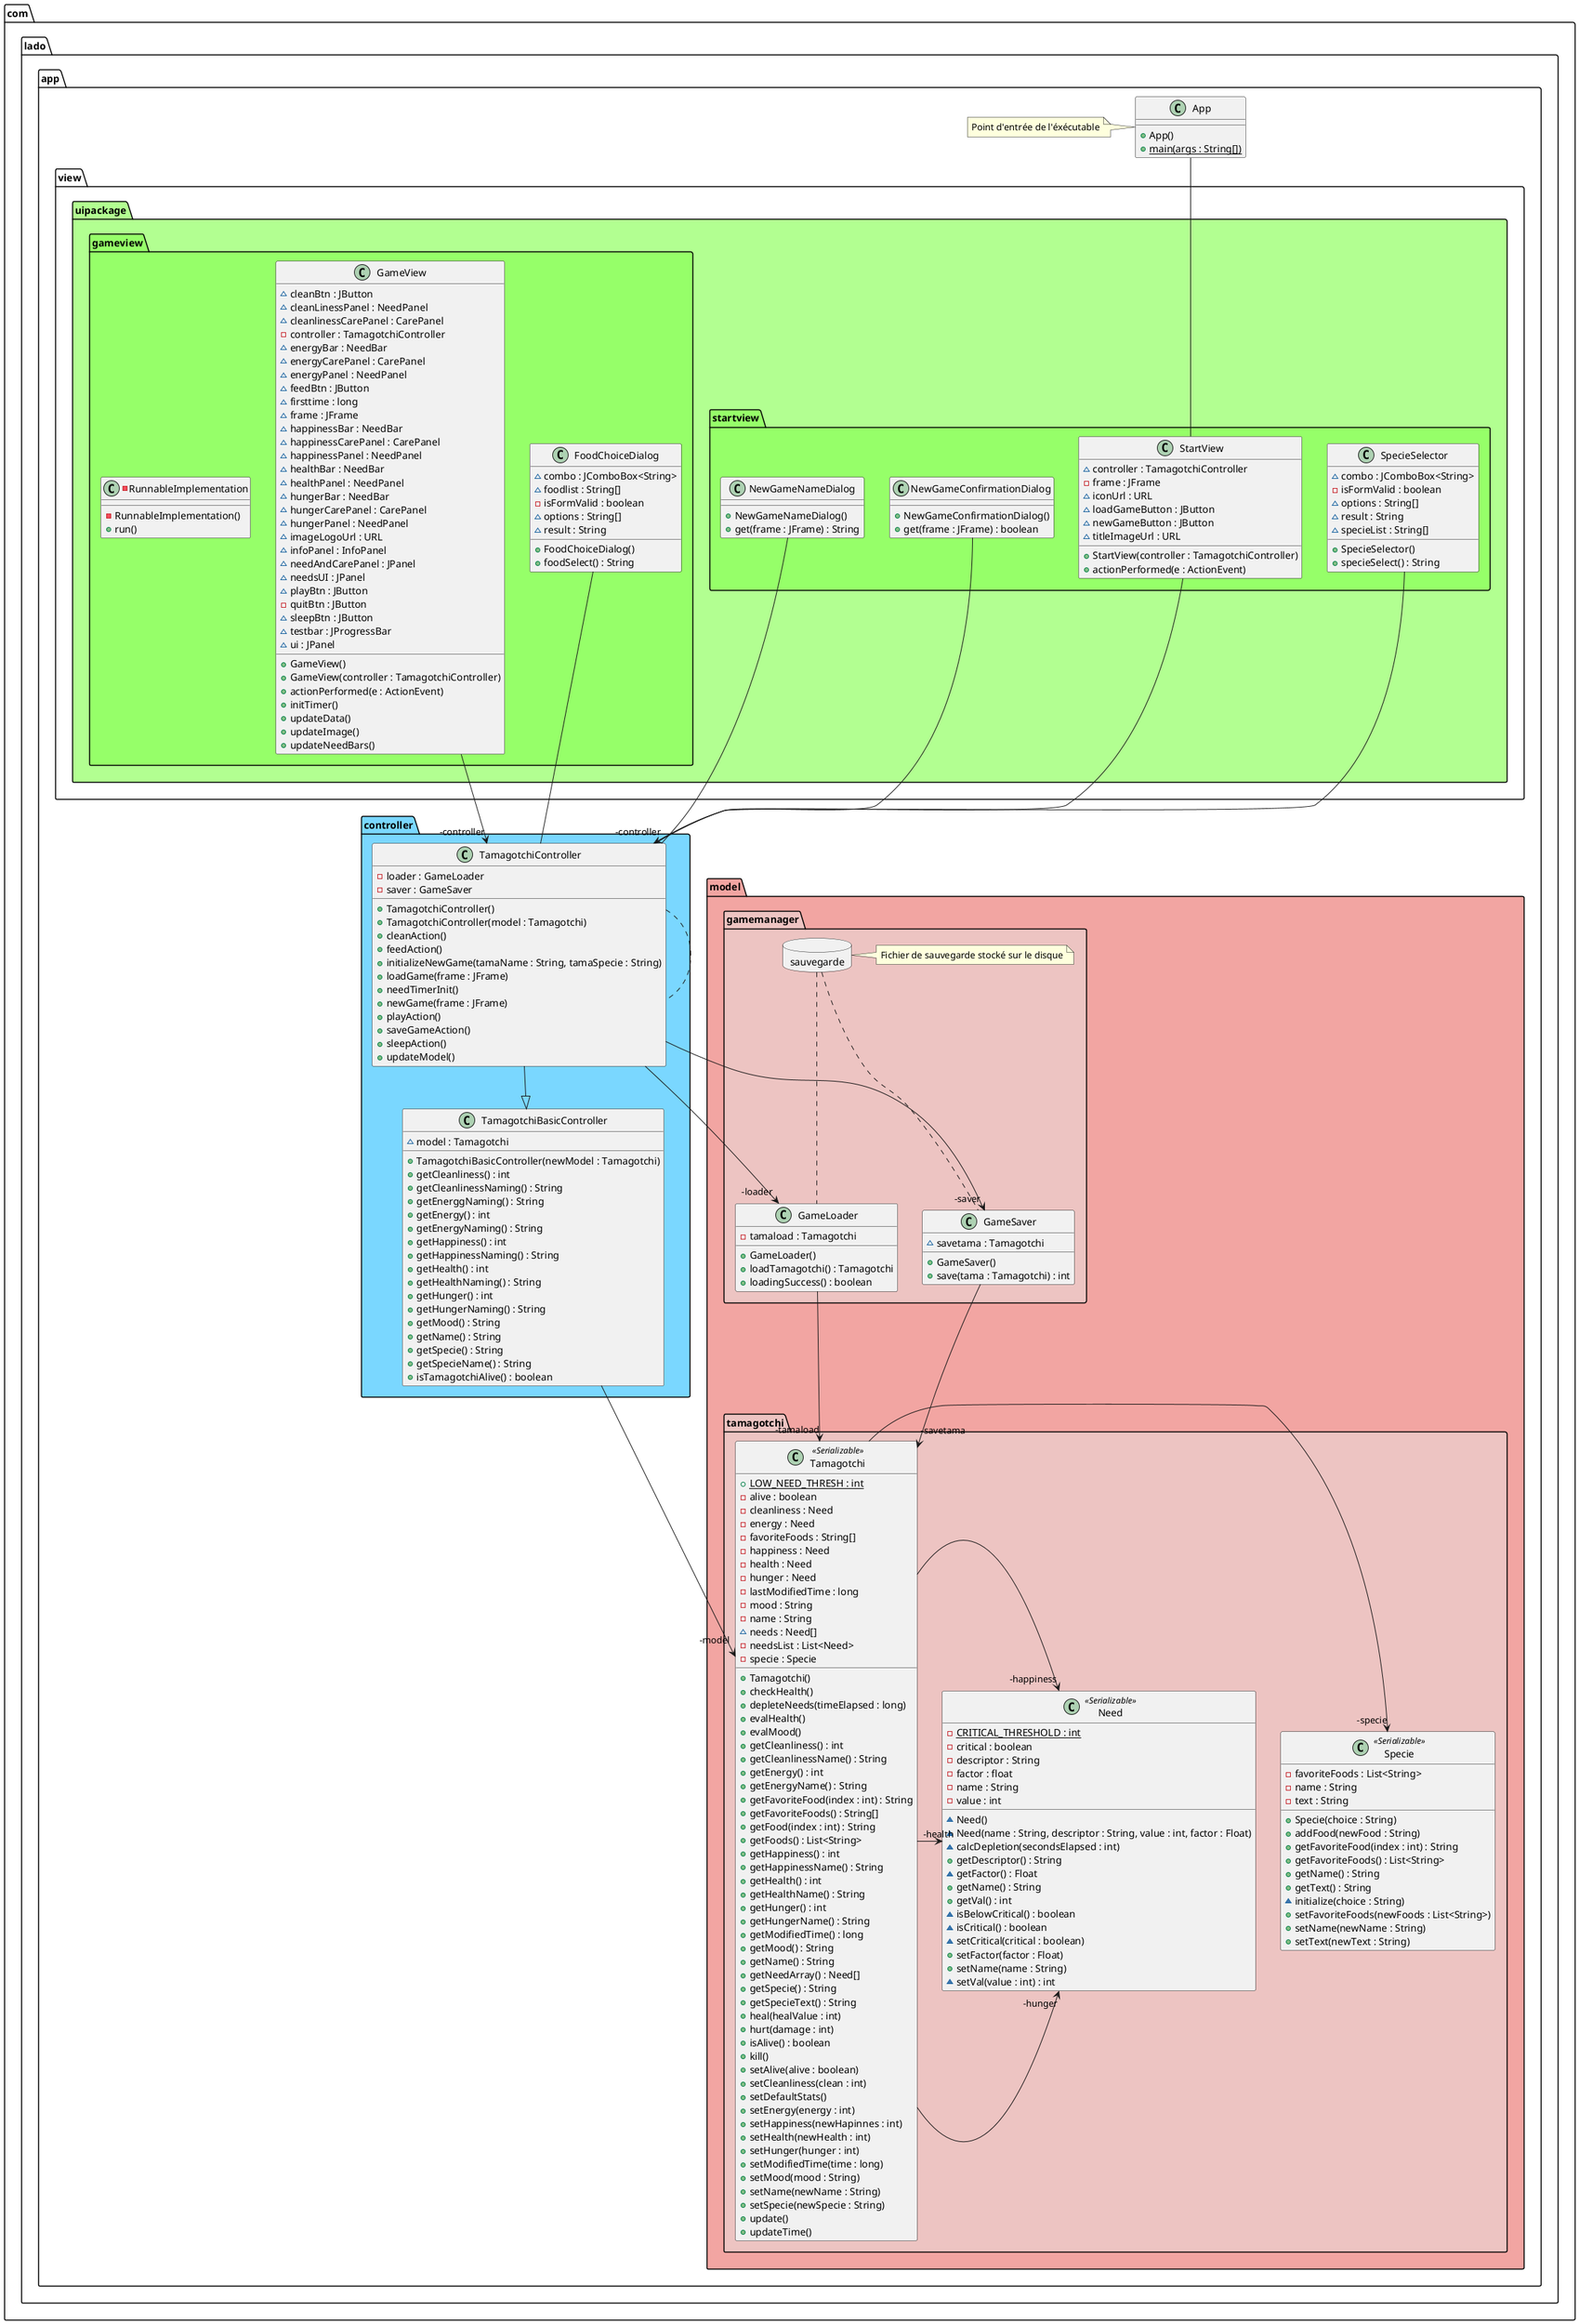 @startuml class_diagram
package com.lado.app {
  class App {
    + App()
    + main(args : String[]) {static}
  }
  note left: Point d'entrée de l'éxécutable


package controller  #7ad7ff  {
  class TamagotchiBasicController {
    ~ model : Tamagotchi
    + TamagotchiBasicController(newModel : Tamagotchi)
    + getCleanliness() : int
    + getCleanlinessNaming() : String
    + getEnerggNaming() : String
    + getEnergy() : int
    + getEnergyNaming() : String
    + getHappiness() : int
    + getHappinessNaming() : String
    + getHealth() : int
    + getHealthNaming() : String
    + getHunger() : int
    + getHungerNaming() : String
    + getMood() : String
    + getName() : String
    + getSpecie() : String
    + getSpecieName() : String
    + isTamagotchiAlive() : boolean
  }
  class TamagotchiController {
    - loader : GameLoader
    - saver : GameSaver
    + TamagotchiController()
    + TamagotchiController(model : Tamagotchi)
    + cleanAction()
    + feedAction()
    + initializeNewGame(tamaName : String, tamaSpecie : String)
    + loadGame(frame : JFrame)
    + needTimerInit()
    + newGame(frame : JFrame)
    + playAction()
    + saveGameAction()
    + sleepAction()
    + updateModel()
  }

}
package view.uipackage #b2ff91{



package startview  #96ff69{
  class NewGameConfirmationDialog {
    + NewGameConfirmationDialog()
    + get(frame : JFrame) : boolean
  }
  
  NewGameConfirmationDialog - TamagotchiController
  class NewGameNameDialog {
    + NewGameNameDialog()
    + get(frame : JFrame) : String
  }
  NewGameNameDialog - TamagotchiController
  class SpecieSelector {
    ~ combo : JComboBox<String>
    - isFormValid : boolean
    ~ options : String[]
    ~ result : String
    ~ specieList : String[]
    + SpecieSelector()
    + specieSelect() : String
  }
  SpecieSelector - TamagotchiController
  class StartView {
    ~ controller : TamagotchiController
    - frame : JFrame
    ~ iconUrl : URL
    ~ loadGameButton : JButton
    ~ newGameButton : JButton
    ~ titleImageUrl : URL
    + StartView(controller : TamagotchiController)
    + actionPerformed(e : ActionEvent)
  }
  StartView -up- App
}
package gameview  #96ff69{
  class FoodChoiceDialog {
    ~ combo : JComboBox<String>
    ~ foodlist : String[]
    - isFormValid : boolean
    ~ options : String[]
    ~ result : String
    + FoodChoiceDialog()
    + foodSelect() : String
  }
  FoodChoiceDialog -- TamagotchiController
  class GameView {
    ~ cleanBtn : JButton
    ~ cleanLinessPanel : NeedPanel
    ~ cleanlinessCarePanel : CarePanel
    - controller : TamagotchiController
    ~ energyBar : NeedBar
    ~ energyCarePanel : CarePanel
    ~ energyPanel : NeedPanel
    ~ feedBtn : JButton
    ~ firsttime : long
    ~ frame : JFrame
    ~ happinessBar : NeedBar
    ~ happinessCarePanel : CarePanel
    ~ happinessPanel : NeedPanel
    ~ healthBar : NeedBar
    ~ healthPanel : NeedPanel
    ~ hungerBar : NeedBar
    ~ hungerCarePanel : CarePanel
    ~ hungerPanel : NeedPanel
    ~ imageLogoUrl : URL
    ~ infoPanel : InfoPanel
    ~ needAndCarePanel : JPanel
    ~ needsUI : JPanel
    ~ playBtn : JButton
    - quitBtn : JButton
    ~ sleepBtn : JButton
    ~ testbar : JProgressBar
    ~ ui : JPanel
    + GameView()
    + GameView(controller : TamagotchiController)
    + actionPerformed(e : ActionEvent)
    + initTimer()
    + updateData()
    + updateImage()
    + updateNeedBars()
  }
  -class RunnableImplementation {
    - RunnableImplementation()
    + run()
  }
}

}
package model #f2a5a2
{
package tamagotchi #edc4c2 {
  class Need <<Serializable>>{
    - CRITICAL_THRESHOLD : int {static}
    - critical : boolean
    - descriptor : String
    - factor : float
    - name : String
    - value : int
    ~ Need()
    ~ Need(name : String, descriptor : String, value : int, factor : Float)
    ~ calcDepletion(secondsElapsed : int)
    + getDescriptor() : String
    ~ getFactor() : Float
    + getName() : String
    + getVal() : int
    ~ isBelowCritical() : boolean
    ~ isCritical() : boolean
    ~ setCritical(critical : boolean)
    + setFactor(factor : Float)
    + setName(name : String)
    ~ setVal(value : int) : int
  }
  class Specie  <<Serializable>> {
    - favoriteFoods : List<String>
    - name : String
    - text : String
    + Specie(choice : String)
    + addFood(newFood : String)
    + getFavoriteFood(index : int) : String
    + getFavoriteFoods() : List<String>
    + getName() : String
    + getText() : String
    ~ initialize(choice : String)
    + setFavoriteFoods(newFoods : List<String>)
    + setName(newName : String)
    + setText(newText : String)
  }
  class Tamagotchi  <<Serializable>>{
    + LOW_NEED_THRESH : int {static}
    - alive : boolean
    - cleanliness : Need
    - energy : Need
    - favoriteFoods : String[]
    - happiness : Need
    - health : Need
    - hunger : Need
    - lastModifiedTime : long
    - mood : String
    - name : String
    ~ needs : Need[]
    - needsList : List<Need>
    - specie : Specie
    + Tamagotchi()
    + checkHealth()
    + depleteNeeds(timeElapsed : long)
    + evalHealth()
    + evalMood()
    + getCleanliness() : int
    + getCleanlinessName() : String
    + getEnergy() : int
    + getEnergyName() : String
    + getFavoriteFood(index : int) : String
    + getFavoriteFoods() : String[]
    + getFood(index : int) : String
    + getFoods() : List<String>
    + getHappiness() : int
    + getHappinessName() : String
    + getHealth() : int
    + getHealthName() : String
    + getHunger() : int
    + getHungerName() : String
    + getModifiedTime() : long
    + getMood() : String
    + getName() : String
    + getNeedArray() : Need[]
    + getSpecie() : String
    + getSpecieText() : String
    + heal(healValue : int)
    + hurt(damage : int)
    + isAlive() : boolean
    + kill()
    + setAlive(alive : boolean)
    + setCleanliness(clean : int)
    + setDefaultStats()
    + setEnergy(energy : int)
    + setHappiness(newHapinnes : int)
    + setHealth(newHealth : int)
    + setHunger(hunger : int)
    + setModifiedTime(time : long)
    + setMood(mood : String)
    + setName(newName : String)
    + setSpecie(newSpecie : String)
    + update()
    + updateTime()
  }
}
package gamemanager #edc4c2{
  class GameLoader {
    - tamaload : Tamagotchi
    + GameLoader()
    + loadTamagotchi() : Tamagotchi
    + loadingSuccess() : boolean
  }
  class GameSaver {
    ~ savetama : Tamagotchi
    + GameSaver()
    + save(tama : Tamagotchi) : int
  }
package sauvegarde <<Database>> {

}
sauvegarde .. GameLoader
sauvegarde .. GameSaver
            note right of sauvegarde : Fichier de sauvegarde stocké sur le disque

}
}
}
GameLoader -->  "-tamaload" Tamagotchi
GameSaver -->  "-savetama" Tamagotchi
TamagotchiController -->  "-loader" GameLoader
Tamagotchi -right->  "-specie" Specie
TamagotchiBasicController -->  "-model" Tamagotchi
StartView -->  "-controller" TamagotchiController

TamagotchiController -->  "-saver" GameSaver
GameView -->  "-controller" TamagotchiController
Tamagotchi -->  "-hunger" Need
Tamagotchi -->  "-health" Need
Tamagotchi -right->  "-happiness" Need
TamagotchiController --|> TamagotchiBasicController 
TamagotchiController .. TamagotchiController


@enduml